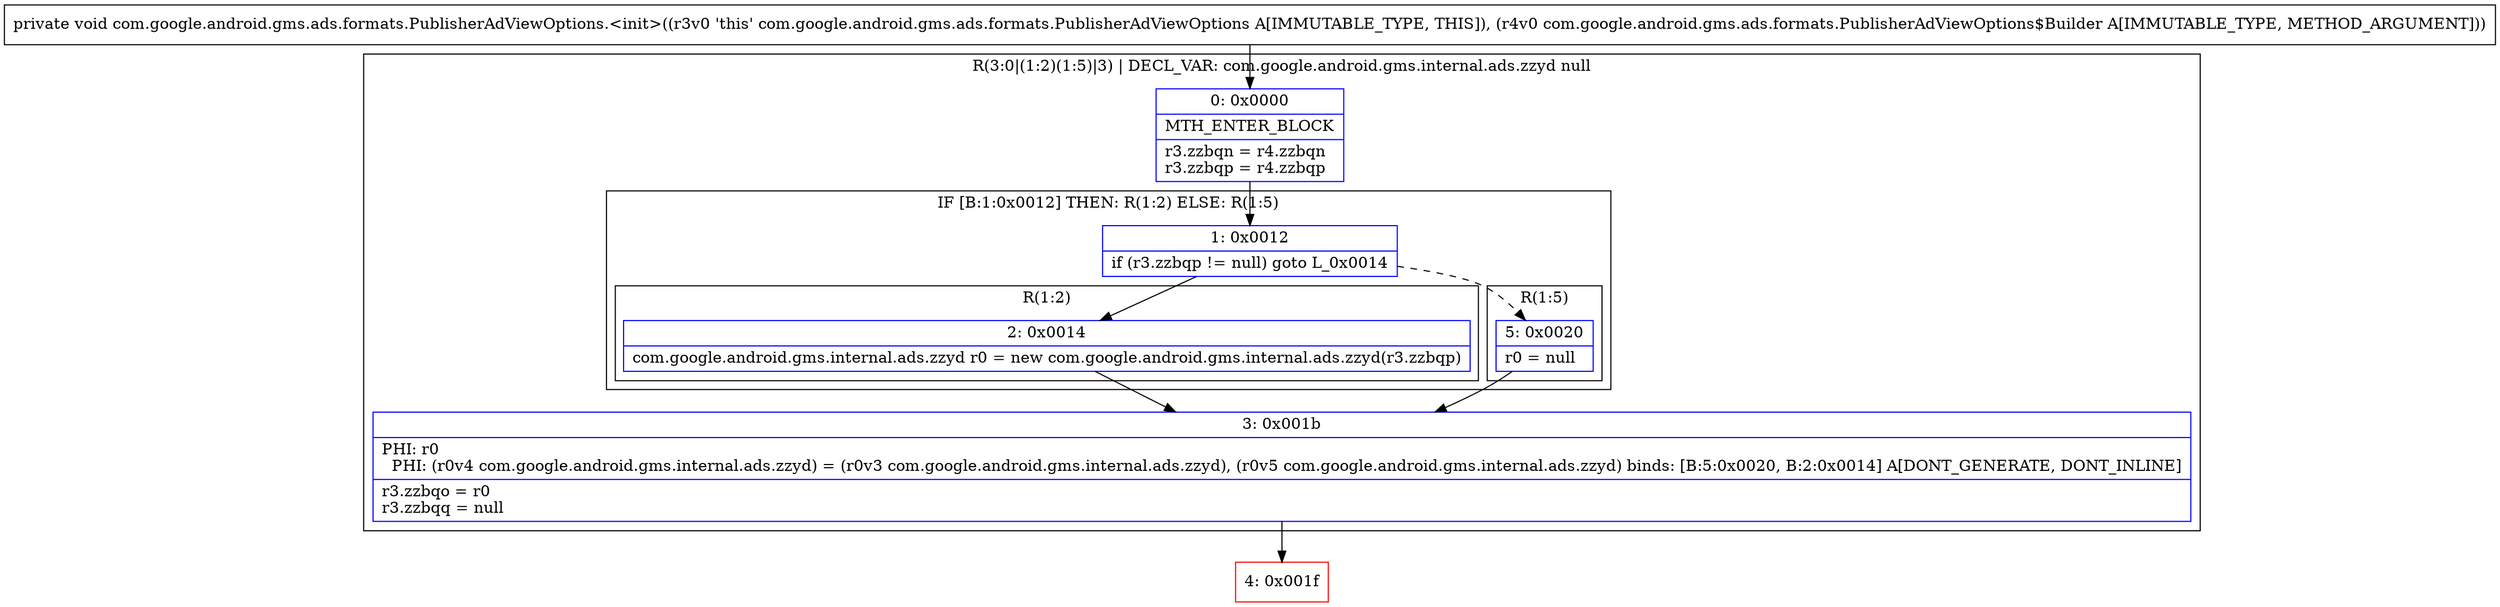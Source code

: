 digraph "CFG forcom.google.android.gms.ads.formats.PublisherAdViewOptions.\<init\>(Lcom\/google\/android\/gms\/ads\/formats\/PublisherAdViewOptions$Builder;)V" {
subgraph cluster_Region_1262344921 {
label = "R(3:0|(1:2)(1:5)|3) | DECL_VAR: com.google.android.gms.internal.ads.zzyd null\l";
node [shape=record,color=blue];
Node_0 [shape=record,label="{0\:\ 0x0000|MTH_ENTER_BLOCK\l|r3.zzbqn = r4.zzbqn\lr3.zzbqp = r4.zzbqp\l}"];
subgraph cluster_IfRegion_2126660606 {
label = "IF [B:1:0x0012] THEN: R(1:2) ELSE: R(1:5)";
node [shape=record,color=blue];
Node_1 [shape=record,label="{1\:\ 0x0012|if (r3.zzbqp != null) goto L_0x0014\l}"];
subgraph cluster_Region_437562060 {
label = "R(1:2)";
node [shape=record,color=blue];
Node_2 [shape=record,label="{2\:\ 0x0014|com.google.android.gms.internal.ads.zzyd r0 = new com.google.android.gms.internal.ads.zzyd(r3.zzbqp)\l}"];
}
subgraph cluster_Region_175031578 {
label = "R(1:5)";
node [shape=record,color=blue];
Node_5 [shape=record,label="{5\:\ 0x0020|r0 = null\l}"];
}
}
Node_3 [shape=record,label="{3\:\ 0x001b|PHI: r0 \l  PHI: (r0v4 com.google.android.gms.internal.ads.zzyd) = (r0v3 com.google.android.gms.internal.ads.zzyd), (r0v5 com.google.android.gms.internal.ads.zzyd) binds: [B:5:0x0020, B:2:0x0014] A[DONT_GENERATE, DONT_INLINE]\l|r3.zzbqo = r0\lr3.zzbqq = null\l}"];
}
Node_4 [shape=record,color=red,label="{4\:\ 0x001f}"];
MethodNode[shape=record,label="{private void com.google.android.gms.ads.formats.PublisherAdViewOptions.\<init\>((r3v0 'this' com.google.android.gms.ads.formats.PublisherAdViewOptions A[IMMUTABLE_TYPE, THIS]), (r4v0 com.google.android.gms.ads.formats.PublisherAdViewOptions$Builder A[IMMUTABLE_TYPE, METHOD_ARGUMENT])) }"];
MethodNode -> Node_0;
Node_0 -> Node_1;
Node_1 -> Node_2;
Node_1 -> Node_5[style=dashed];
Node_2 -> Node_3;
Node_5 -> Node_3;
Node_3 -> Node_4;
}

